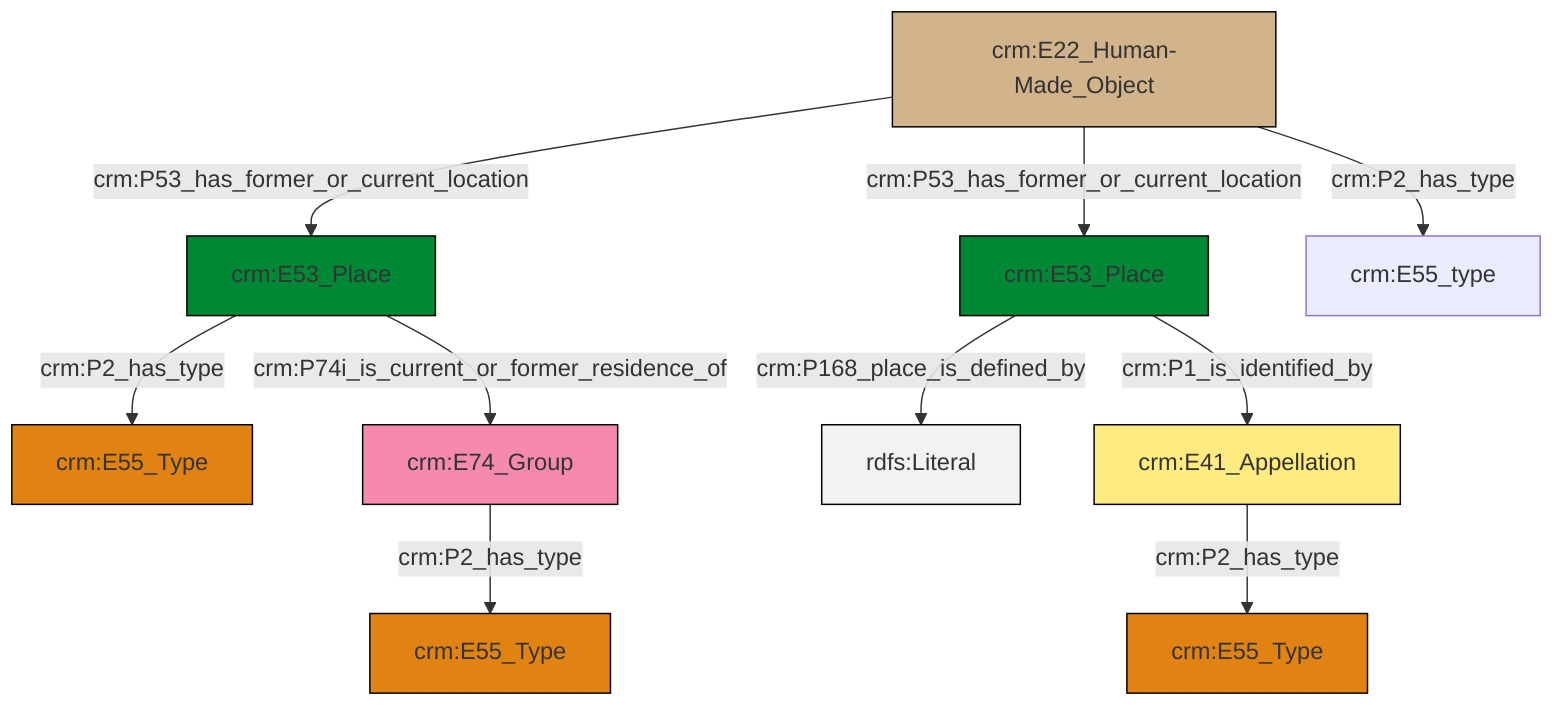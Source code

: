 graph TD
classDef Literal fill:#f2f2f2,stroke:#000000;
classDef CRM_Entity fill:#FFFFFF,stroke:#000000;
classDef Temporal_Entity fill:#00C9E6, stroke:#000000;
classDef Type fill:#E18312, stroke:#000000;
classDef Time-Span fill:#2C9C91, stroke:#000000;
classDef Appellation fill:#FFEB7F, stroke:#000000;
classDef Place fill:#008836, stroke:#000000;
classDef Persistent_Item fill:#B266B2, stroke:#000000;
classDef Conceptual_Object fill:#FFD700, stroke:#000000;
classDef Physical_Thing fill:#D2B48C, stroke:#000000;
classDef Actor fill:#f58aad, stroke:#000000;
classDef PC_Classes fill:#4ce600, stroke:#000000;
classDef Multi fill:#cccccc,stroke:#000000;

2["crm:E22_Human-Made_Object"]:::Physical_Thing -->|crm:P53_has_former_or_current_location| 4["crm:E53_Place"]:::Place
4["crm:E53_Place"]:::Place -->|crm:P2_has_type| 5["crm:E55_Type"]:::Type
8["crm:E53_Place"]:::Place -->|crm:P168_place_is_defined_by| 9[rdfs:Literal]:::Literal
15["crm:E41_Appellation"]:::Appellation -->|crm:P2_has_type| 6["crm:E55_Type"]:::Type
13["crm:E74_Group"]:::Actor -->|crm:P2_has_type| 0["crm:E55_Type"]:::Type
4["crm:E53_Place"]:::Place -->|crm:P74i_is_current_or_former_residence_of| 13["crm:E74_Group"]:::Actor
2["crm:E22_Human-Made_Object"]:::Physical_Thing -->|crm:P53_has_former_or_current_location| 8["crm:E53_Place"]:::Place
8["crm:E53_Place"]:::Place -->|crm:P1_is_identified_by| 15["crm:E41_Appellation"]:::Appellation
2["crm:E22_Human-Made_Object"]:::Physical_Thing -->|crm:P2_has_type| 17["crm:E55_type"]:::Default